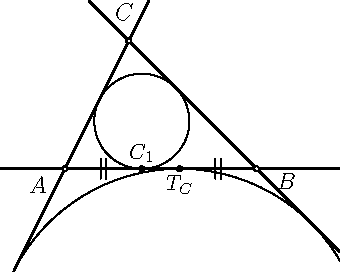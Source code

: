 import geometry;
size(6cm);

// currentcoordsys=cartesiansystem((2,1),i=(1,0.5),j=(-0.25,0.75));
// show(currentcoordsys);

point A=(-1,0), B=(2,0), C=(0,2);

triangle t = triangle(A,B,C);

//label("$A$", "$B$", "$C$", t);
label("$A$","$B$","$C$", t, alignFactor=3, UnFill);

/*
dot("$A$", A, S*1.5+W*2);
label("$B$", t.B, UnFill);
dot("$C$", C);
*/

draw(line(A,B), linewidth(bp));
draw(line(A,C), linewidth(bp));
draw(line(B,C), linewidth(bp));

/* View the definition of circle circle(point,point,point) */
//circle cc=circle(A,B,C);
//draw(cc, blue);
//dot(cc.C, blue);

/* View the definition of circle incircle(point,point,point) */
circle ic=incircle(A,B,C);
draw(ic);
//dot(ic.C, red);

point Ap = intersectionpoints(ic, t.AB)[0];
dot("$C_1$", Ap, N, fontsize(11));

draw(segment(A, Ap), StickIntervalMarker(1, 2));

/* View the definition of circle excircle(point,point,point) */
circle ec=excircle(A,B,C);
/* View the definition of void clipdraw(picture,Label,path,align,pen,arrowbar,arrowbar,real,real,Label,marker) */
clipdraw(ec);

point A1 = intersectionpoints(ec, t.AB)[0];
dot("$T_C$", A1, S, fontsize(11));

draw(segment(B, A1), StickIntervalMarker(1, 2));

dot(A, UnFill);
dot(B, UnFill);
dot(C, UnFill);
/*
circle ec=excircle(A,C,B);
clipdraw(ec, green);
dot(ec.C, green);

ec=excircle(C,B,A);
clipdraw(ec, green);
dot(ec.C, green);

dot("G",centroid(A,B,C),NE);
*/
// Enlarge the bounding box of the current picture
draw(box((-2,-1.6), (3.3, 2.3)), invisible);
